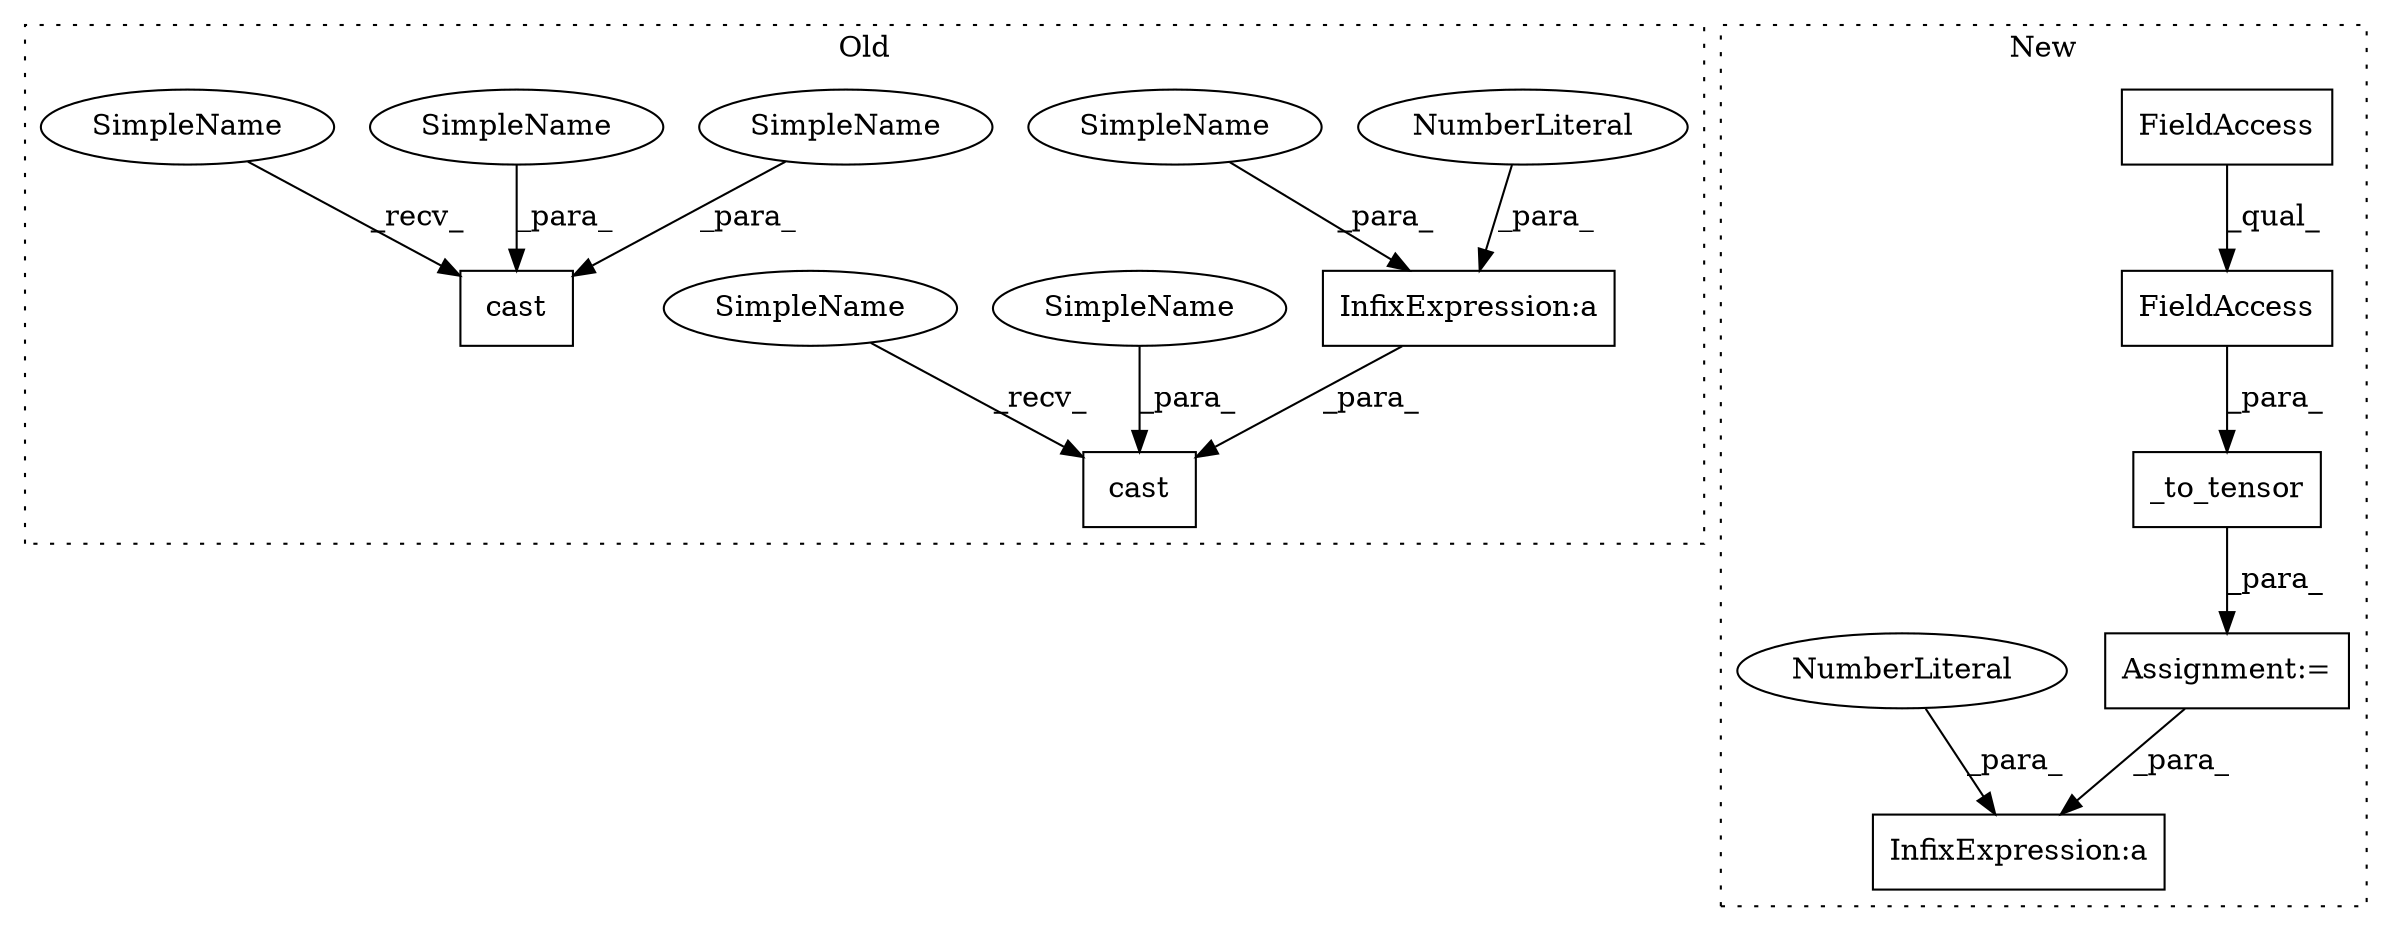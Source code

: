 digraph G {
subgraph cluster0 {
1 [label="cast" a="32" s="23095,23122" l="5,1" shape="box"];
4 [label="cast" a="32" s="23061,23082" l="5,1" shape="box"];
8 [label="InfixExpression:a" a="27" s="23103" l="3" shape="box"];
10 [label="NumberLiteral" a="34" s="23100" l="3" shape="ellipse"];
11 [label="SimpleName" a="42" s="23106" l="8" shape="ellipse"];
12 [label="SimpleName" a="42" s="23066" l="8" shape="ellipse"];
13 [label="SimpleName" a="42" s="23075" l="7" shape="ellipse"];
14 [label="SimpleName" a="42" s="23115" l="7" shape="ellipse"];
15 [label="SimpleName" a="42" s="23084" l="10" shape="ellipse"];
16 [label="SimpleName" a="42" s="23050" l="10" shape="ellipse"];
label = "Old";
style="dotted";
}
subgraph cluster1 {
2 [label="_to_tensor" a="32" s="23635,23678" l="11,1" shape="box"];
3 [label="FieldAccess" a="22" s="23655" l="23" shape="box"];
5 [label="FieldAccess" a="22" s="23655" l="12" shape="box"];
6 [label="Assignment:=" a="7" s="23634" l="1" shape="box"];
7 [label="InfixExpression:a" a="27" s="23737" l="3" shape="box"];
9 [label="NumberLiteral" a="34" s="23734" l="3" shape="ellipse"];
label = "New";
style="dotted";
}
2 -> 6 [label="_para_"];
3 -> 2 [label="_para_"];
5 -> 3 [label="_qual_"];
6 -> 7 [label="_para_"];
8 -> 1 [label="_para_"];
9 -> 7 [label="_para_"];
10 -> 8 [label="_para_"];
11 -> 8 [label="_para_"];
12 -> 4 [label="_para_"];
13 -> 4 [label="_para_"];
14 -> 1 [label="_para_"];
15 -> 1 [label="_recv_"];
16 -> 4 [label="_recv_"];
}